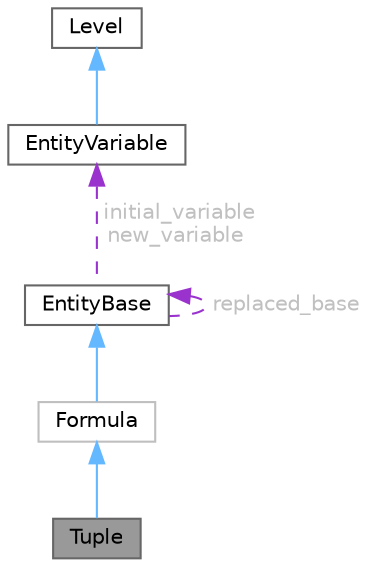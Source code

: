 digraph "Tuple"
{
 // LATEX_PDF_SIZE
  bgcolor="transparent";
  edge [fontname=Helvetica,fontsize=10,labelfontname=Helvetica,labelfontsize=10];
  node [fontname=Helvetica,fontsize=10,shape=box,height=0.2,width=0.4];
  Node1 [id="Node000001",label="Tuple",height=0.2,width=0.4,color="gray40", fillcolor="grey60", style="filled", fontcolor="black",tooltip=" "];
  Node2 -> Node1 [id="edge1_Node000001_Node000002",dir="back",color="steelblue1",style="solid",tooltip=" "];
  Node2 [id="Node000002",label="Formula",height=0.2,width=0.4,color="grey75", fillcolor="white", style="filled",URL="$classFormula.html",tooltip=" "];
  Node3 -> Node2 [id="edge2_Node000002_Node000003",dir="back",color="steelblue1",style="solid",tooltip=" "];
  Node3 [id="Node000003",label="EntityBase",height=0.2,width=0.4,color="gray40", fillcolor="white", style="filled",URL="$classEntityBase.html",tooltip=" "];
  Node3 -> Node3 [id="edge3_Node000003_Node000003",dir="back",color="darkorchid3",style="dashed",tooltip=" ",label=" replaced_base",fontcolor="grey" ];
  Node4 -> Node3 [id="edge4_Node000003_Node000004",dir="back",color="darkorchid3",style="dashed",tooltip=" ",label=" initial_variable\nnew_variable",fontcolor="grey" ];
  Node4 [id="Node000004",label="EntityVariable",height=0.2,width=0.4,color="gray40", fillcolor="white", style="filled",URL="$classEntityVariable.html",tooltip="Класс, представляющий переменную сущность в логической формуле."];
  Node5 -> Node4 [id="edge5_Node000004_Node000005",dir="back",color="steelblue1",style="solid",tooltip=" "];
  Node5 [id="Node000005",label="Level",height=0.2,width=0.4,color="gray40", fillcolor="white", style="filled",URL="$classLevel.html",tooltip="Класс для элемента множества, представляющий множества формул."];
}
